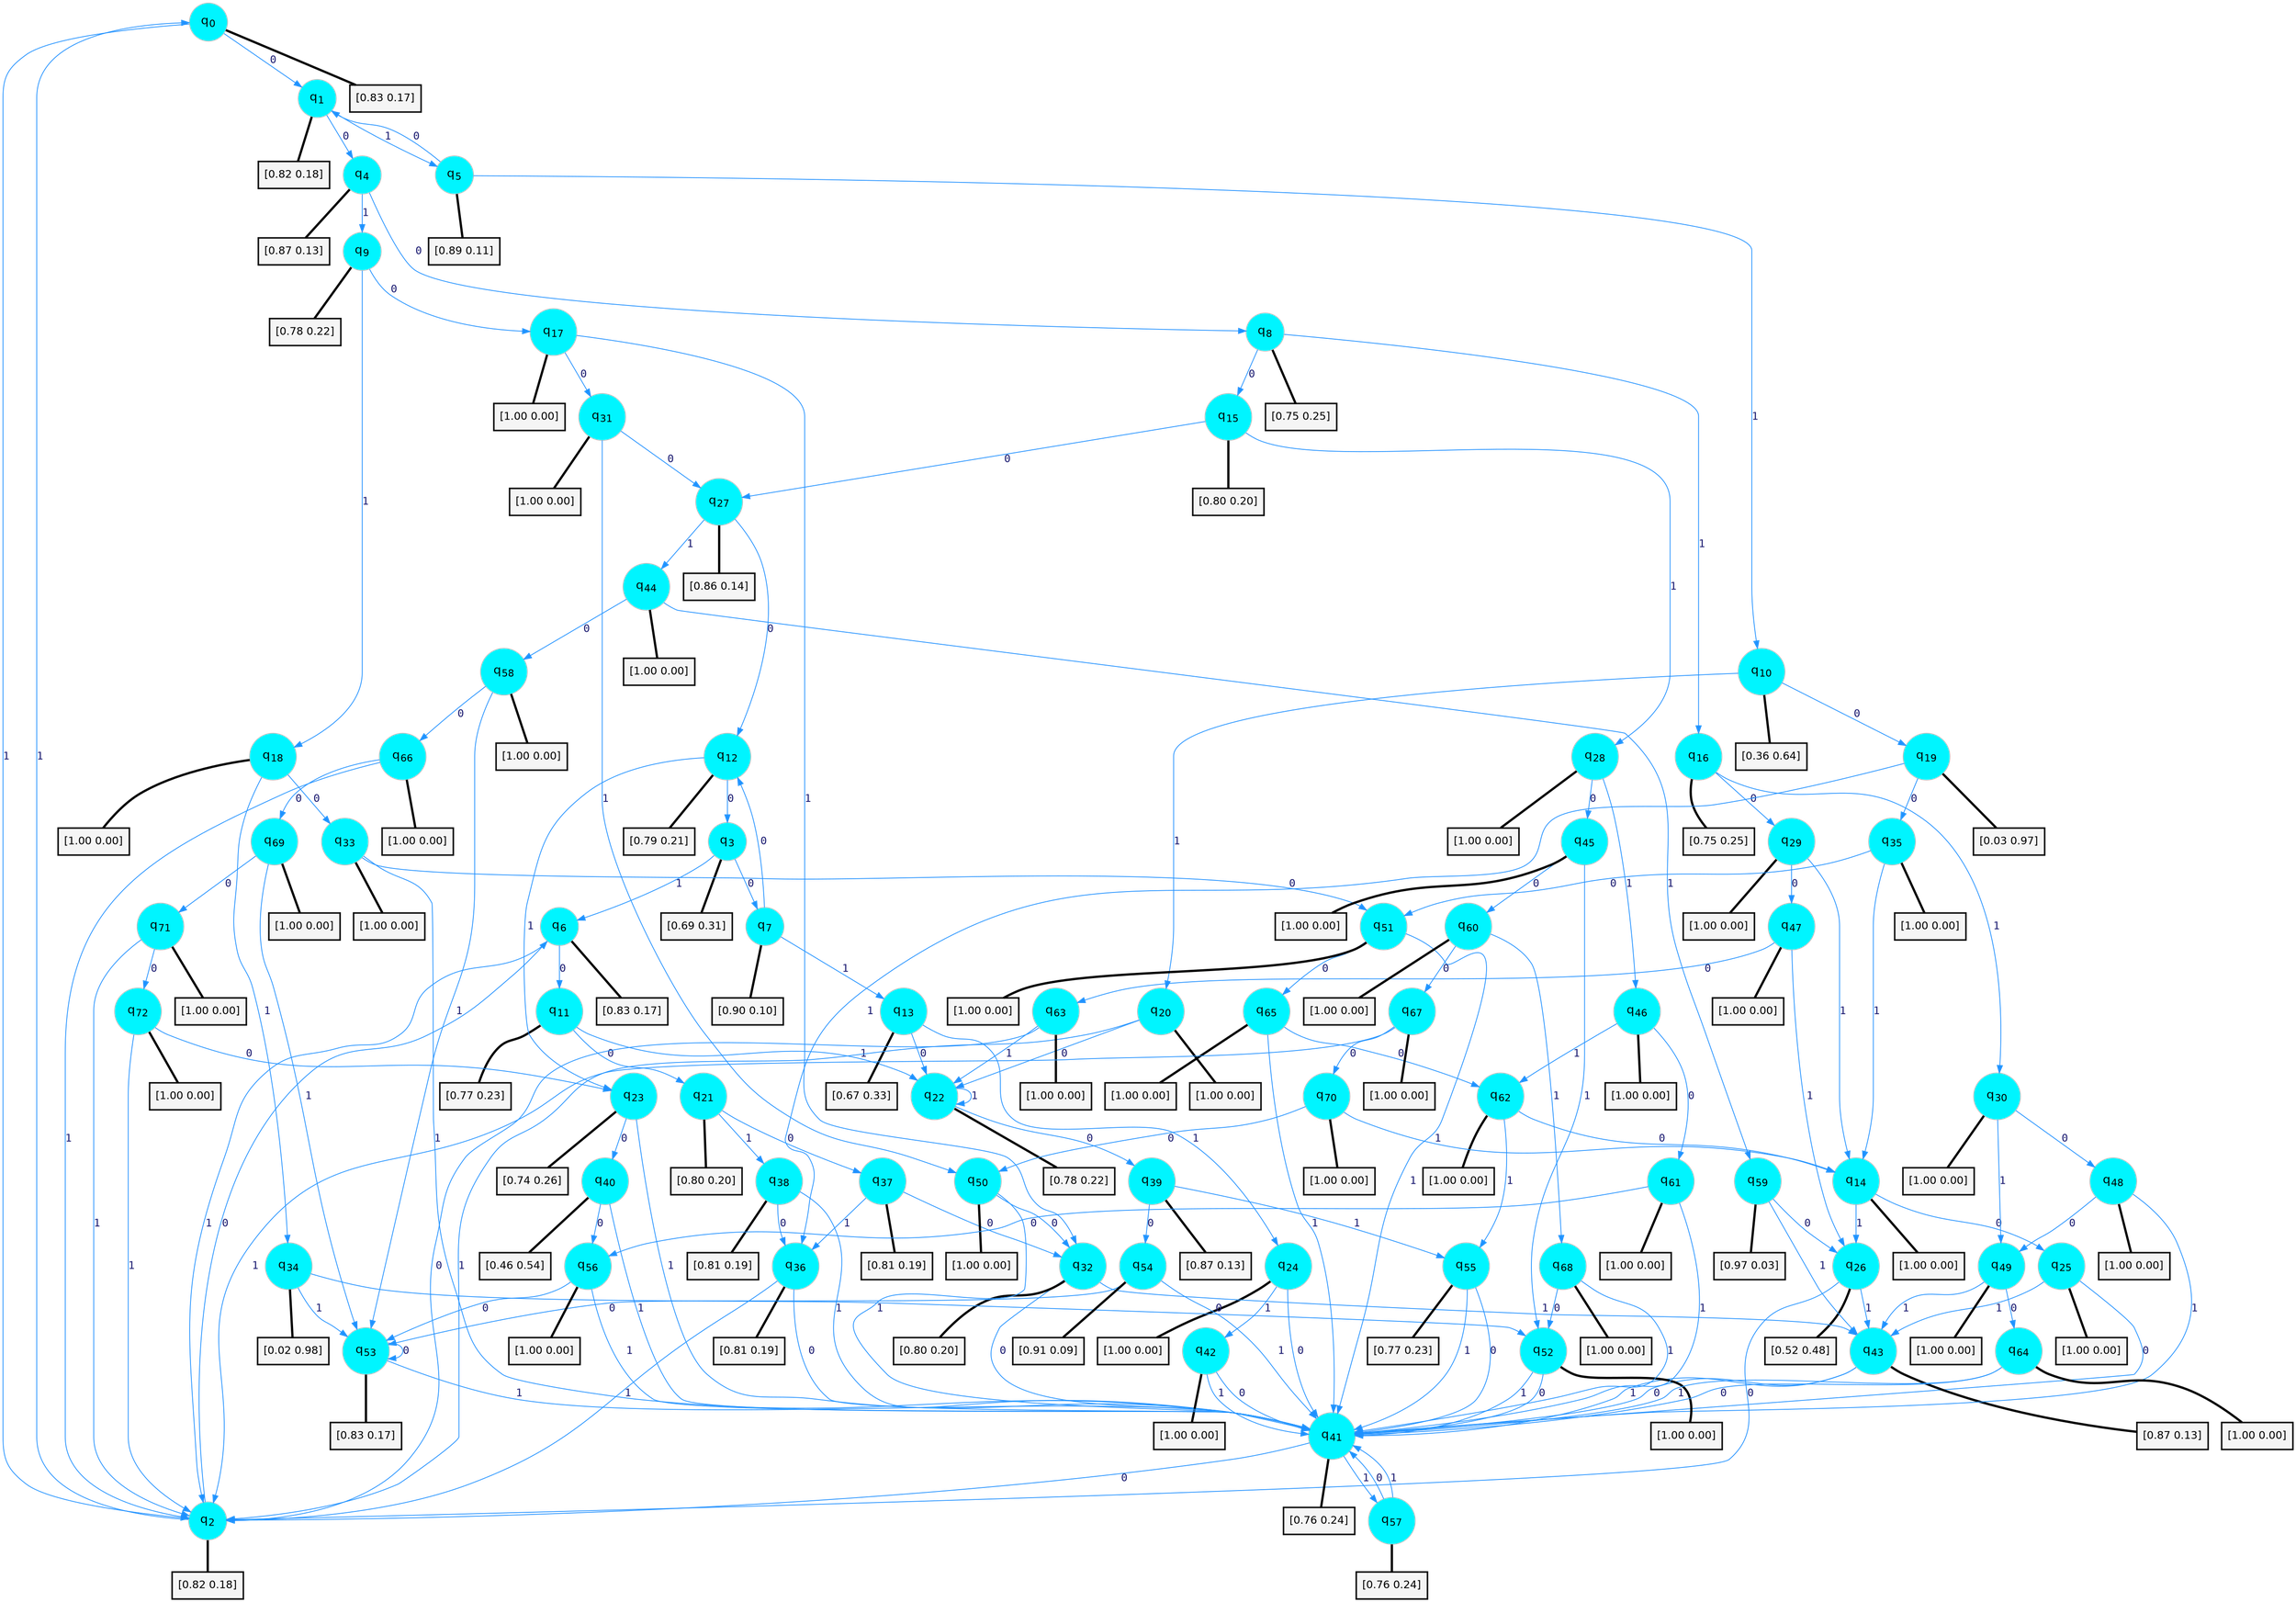 digraph G {
graph [
bgcolor=transparent, dpi=300, rankdir=TD, size="40,25"];
node [
color=gray, fillcolor=turquoise1, fontcolor=black, fontname=Helvetica, fontsize=16, fontweight=bold, shape=circle, style=filled];
edge [
arrowsize=1, color=dodgerblue1, fontcolor=midnightblue, fontname=courier, fontweight=bold, penwidth=1, style=solid, weight=20];
0[label=<q<SUB>0</SUB>>];
1[label=<q<SUB>1</SUB>>];
2[label=<q<SUB>2</SUB>>];
3[label=<q<SUB>3</SUB>>];
4[label=<q<SUB>4</SUB>>];
5[label=<q<SUB>5</SUB>>];
6[label=<q<SUB>6</SUB>>];
7[label=<q<SUB>7</SUB>>];
8[label=<q<SUB>8</SUB>>];
9[label=<q<SUB>9</SUB>>];
10[label=<q<SUB>10</SUB>>];
11[label=<q<SUB>11</SUB>>];
12[label=<q<SUB>12</SUB>>];
13[label=<q<SUB>13</SUB>>];
14[label=<q<SUB>14</SUB>>];
15[label=<q<SUB>15</SUB>>];
16[label=<q<SUB>16</SUB>>];
17[label=<q<SUB>17</SUB>>];
18[label=<q<SUB>18</SUB>>];
19[label=<q<SUB>19</SUB>>];
20[label=<q<SUB>20</SUB>>];
21[label=<q<SUB>21</SUB>>];
22[label=<q<SUB>22</SUB>>];
23[label=<q<SUB>23</SUB>>];
24[label=<q<SUB>24</SUB>>];
25[label=<q<SUB>25</SUB>>];
26[label=<q<SUB>26</SUB>>];
27[label=<q<SUB>27</SUB>>];
28[label=<q<SUB>28</SUB>>];
29[label=<q<SUB>29</SUB>>];
30[label=<q<SUB>30</SUB>>];
31[label=<q<SUB>31</SUB>>];
32[label=<q<SUB>32</SUB>>];
33[label=<q<SUB>33</SUB>>];
34[label=<q<SUB>34</SUB>>];
35[label=<q<SUB>35</SUB>>];
36[label=<q<SUB>36</SUB>>];
37[label=<q<SUB>37</SUB>>];
38[label=<q<SUB>38</SUB>>];
39[label=<q<SUB>39</SUB>>];
40[label=<q<SUB>40</SUB>>];
41[label=<q<SUB>41</SUB>>];
42[label=<q<SUB>42</SUB>>];
43[label=<q<SUB>43</SUB>>];
44[label=<q<SUB>44</SUB>>];
45[label=<q<SUB>45</SUB>>];
46[label=<q<SUB>46</SUB>>];
47[label=<q<SUB>47</SUB>>];
48[label=<q<SUB>48</SUB>>];
49[label=<q<SUB>49</SUB>>];
50[label=<q<SUB>50</SUB>>];
51[label=<q<SUB>51</SUB>>];
52[label=<q<SUB>52</SUB>>];
53[label=<q<SUB>53</SUB>>];
54[label=<q<SUB>54</SUB>>];
55[label=<q<SUB>55</SUB>>];
56[label=<q<SUB>56</SUB>>];
57[label=<q<SUB>57</SUB>>];
58[label=<q<SUB>58</SUB>>];
59[label=<q<SUB>59</SUB>>];
60[label=<q<SUB>60</SUB>>];
61[label=<q<SUB>61</SUB>>];
62[label=<q<SUB>62</SUB>>];
63[label=<q<SUB>63</SUB>>];
64[label=<q<SUB>64</SUB>>];
65[label=<q<SUB>65</SUB>>];
66[label=<q<SUB>66</SUB>>];
67[label=<q<SUB>67</SUB>>];
68[label=<q<SUB>68</SUB>>];
69[label=<q<SUB>69</SUB>>];
70[label=<q<SUB>70</SUB>>];
71[label=<q<SUB>71</SUB>>];
72[label=<q<SUB>72</SUB>>];
73[label="[0.83 0.17]", shape=box,fontcolor=black, fontname=Helvetica, fontsize=14, penwidth=2, fillcolor=whitesmoke,color=black];
74[label="[0.82 0.18]", shape=box,fontcolor=black, fontname=Helvetica, fontsize=14, penwidth=2, fillcolor=whitesmoke,color=black];
75[label="[0.82 0.18]", shape=box,fontcolor=black, fontname=Helvetica, fontsize=14, penwidth=2, fillcolor=whitesmoke,color=black];
76[label="[0.69 0.31]", shape=box,fontcolor=black, fontname=Helvetica, fontsize=14, penwidth=2, fillcolor=whitesmoke,color=black];
77[label="[0.87 0.13]", shape=box,fontcolor=black, fontname=Helvetica, fontsize=14, penwidth=2, fillcolor=whitesmoke,color=black];
78[label="[0.89 0.11]", shape=box,fontcolor=black, fontname=Helvetica, fontsize=14, penwidth=2, fillcolor=whitesmoke,color=black];
79[label="[0.83 0.17]", shape=box,fontcolor=black, fontname=Helvetica, fontsize=14, penwidth=2, fillcolor=whitesmoke,color=black];
80[label="[0.90 0.10]", shape=box,fontcolor=black, fontname=Helvetica, fontsize=14, penwidth=2, fillcolor=whitesmoke,color=black];
81[label="[0.75 0.25]", shape=box,fontcolor=black, fontname=Helvetica, fontsize=14, penwidth=2, fillcolor=whitesmoke,color=black];
82[label="[0.78 0.22]", shape=box,fontcolor=black, fontname=Helvetica, fontsize=14, penwidth=2, fillcolor=whitesmoke,color=black];
83[label="[0.36 0.64]", shape=box,fontcolor=black, fontname=Helvetica, fontsize=14, penwidth=2, fillcolor=whitesmoke,color=black];
84[label="[0.77 0.23]", shape=box,fontcolor=black, fontname=Helvetica, fontsize=14, penwidth=2, fillcolor=whitesmoke,color=black];
85[label="[0.79 0.21]", shape=box,fontcolor=black, fontname=Helvetica, fontsize=14, penwidth=2, fillcolor=whitesmoke,color=black];
86[label="[0.67 0.33]", shape=box,fontcolor=black, fontname=Helvetica, fontsize=14, penwidth=2, fillcolor=whitesmoke,color=black];
87[label="[1.00 0.00]", shape=box,fontcolor=black, fontname=Helvetica, fontsize=14, penwidth=2, fillcolor=whitesmoke,color=black];
88[label="[0.80 0.20]", shape=box,fontcolor=black, fontname=Helvetica, fontsize=14, penwidth=2, fillcolor=whitesmoke,color=black];
89[label="[0.75 0.25]", shape=box,fontcolor=black, fontname=Helvetica, fontsize=14, penwidth=2, fillcolor=whitesmoke,color=black];
90[label="[1.00 0.00]", shape=box,fontcolor=black, fontname=Helvetica, fontsize=14, penwidth=2, fillcolor=whitesmoke,color=black];
91[label="[1.00 0.00]", shape=box,fontcolor=black, fontname=Helvetica, fontsize=14, penwidth=2, fillcolor=whitesmoke,color=black];
92[label="[0.03 0.97]", shape=box,fontcolor=black, fontname=Helvetica, fontsize=14, penwidth=2, fillcolor=whitesmoke,color=black];
93[label="[1.00 0.00]", shape=box,fontcolor=black, fontname=Helvetica, fontsize=14, penwidth=2, fillcolor=whitesmoke,color=black];
94[label="[0.80 0.20]", shape=box,fontcolor=black, fontname=Helvetica, fontsize=14, penwidth=2, fillcolor=whitesmoke,color=black];
95[label="[0.78 0.22]", shape=box,fontcolor=black, fontname=Helvetica, fontsize=14, penwidth=2, fillcolor=whitesmoke,color=black];
96[label="[0.74 0.26]", shape=box,fontcolor=black, fontname=Helvetica, fontsize=14, penwidth=2, fillcolor=whitesmoke,color=black];
97[label="[1.00 0.00]", shape=box,fontcolor=black, fontname=Helvetica, fontsize=14, penwidth=2, fillcolor=whitesmoke,color=black];
98[label="[1.00 0.00]", shape=box,fontcolor=black, fontname=Helvetica, fontsize=14, penwidth=2, fillcolor=whitesmoke,color=black];
99[label="[0.52 0.48]", shape=box,fontcolor=black, fontname=Helvetica, fontsize=14, penwidth=2, fillcolor=whitesmoke,color=black];
100[label="[0.86 0.14]", shape=box,fontcolor=black, fontname=Helvetica, fontsize=14, penwidth=2, fillcolor=whitesmoke,color=black];
101[label="[1.00 0.00]", shape=box,fontcolor=black, fontname=Helvetica, fontsize=14, penwidth=2, fillcolor=whitesmoke,color=black];
102[label="[1.00 0.00]", shape=box,fontcolor=black, fontname=Helvetica, fontsize=14, penwidth=2, fillcolor=whitesmoke,color=black];
103[label="[1.00 0.00]", shape=box,fontcolor=black, fontname=Helvetica, fontsize=14, penwidth=2, fillcolor=whitesmoke,color=black];
104[label="[1.00 0.00]", shape=box,fontcolor=black, fontname=Helvetica, fontsize=14, penwidth=2, fillcolor=whitesmoke,color=black];
105[label="[0.80 0.20]", shape=box,fontcolor=black, fontname=Helvetica, fontsize=14, penwidth=2, fillcolor=whitesmoke,color=black];
106[label="[1.00 0.00]", shape=box,fontcolor=black, fontname=Helvetica, fontsize=14, penwidth=2, fillcolor=whitesmoke,color=black];
107[label="[0.02 0.98]", shape=box,fontcolor=black, fontname=Helvetica, fontsize=14, penwidth=2, fillcolor=whitesmoke,color=black];
108[label="[1.00 0.00]", shape=box,fontcolor=black, fontname=Helvetica, fontsize=14, penwidth=2, fillcolor=whitesmoke,color=black];
109[label="[0.81 0.19]", shape=box,fontcolor=black, fontname=Helvetica, fontsize=14, penwidth=2, fillcolor=whitesmoke,color=black];
110[label="[0.81 0.19]", shape=box,fontcolor=black, fontname=Helvetica, fontsize=14, penwidth=2, fillcolor=whitesmoke,color=black];
111[label="[0.81 0.19]", shape=box,fontcolor=black, fontname=Helvetica, fontsize=14, penwidth=2, fillcolor=whitesmoke,color=black];
112[label="[0.87 0.13]", shape=box,fontcolor=black, fontname=Helvetica, fontsize=14, penwidth=2, fillcolor=whitesmoke,color=black];
113[label="[0.46 0.54]", shape=box,fontcolor=black, fontname=Helvetica, fontsize=14, penwidth=2, fillcolor=whitesmoke,color=black];
114[label="[0.76 0.24]", shape=box,fontcolor=black, fontname=Helvetica, fontsize=14, penwidth=2, fillcolor=whitesmoke,color=black];
115[label="[1.00 0.00]", shape=box,fontcolor=black, fontname=Helvetica, fontsize=14, penwidth=2, fillcolor=whitesmoke,color=black];
116[label="[0.87 0.13]", shape=box,fontcolor=black, fontname=Helvetica, fontsize=14, penwidth=2, fillcolor=whitesmoke,color=black];
117[label="[1.00 0.00]", shape=box,fontcolor=black, fontname=Helvetica, fontsize=14, penwidth=2, fillcolor=whitesmoke,color=black];
118[label="[1.00 0.00]", shape=box,fontcolor=black, fontname=Helvetica, fontsize=14, penwidth=2, fillcolor=whitesmoke,color=black];
119[label="[1.00 0.00]", shape=box,fontcolor=black, fontname=Helvetica, fontsize=14, penwidth=2, fillcolor=whitesmoke,color=black];
120[label="[1.00 0.00]", shape=box,fontcolor=black, fontname=Helvetica, fontsize=14, penwidth=2, fillcolor=whitesmoke,color=black];
121[label="[1.00 0.00]", shape=box,fontcolor=black, fontname=Helvetica, fontsize=14, penwidth=2, fillcolor=whitesmoke,color=black];
122[label="[1.00 0.00]", shape=box,fontcolor=black, fontname=Helvetica, fontsize=14, penwidth=2, fillcolor=whitesmoke,color=black];
123[label="[1.00 0.00]", shape=box,fontcolor=black, fontname=Helvetica, fontsize=14, penwidth=2, fillcolor=whitesmoke,color=black];
124[label="[1.00 0.00]", shape=box,fontcolor=black, fontname=Helvetica, fontsize=14, penwidth=2, fillcolor=whitesmoke,color=black];
125[label="[1.00 0.00]", shape=box,fontcolor=black, fontname=Helvetica, fontsize=14, penwidth=2, fillcolor=whitesmoke,color=black];
126[label="[0.83 0.17]", shape=box,fontcolor=black, fontname=Helvetica, fontsize=14, penwidth=2, fillcolor=whitesmoke,color=black];
127[label="[0.91 0.09]", shape=box,fontcolor=black, fontname=Helvetica, fontsize=14, penwidth=2, fillcolor=whitesmoke,color=black];
128[label="[0.77 0.23]", shape=box,fontcolor=black, fontname=Helvetica, fontsize=14, penwidth=2, fillcolor=whitesmoke,color=black];
129[label="[1.00 0.00]", shape=box,fontcolor=black, fontname=Helvetica, fontsize=14, penwidth=2, fillcolor=whitesmoke,color=black];
130[label="[0.76 0.24]", shape=box,fontcolor=black, fontname=Helvetica, fontsize=14, penwidth=2, fillcolor=whitesmoke,color=black];
131[label="[1.00 0.00]", shape=box,fontcolor=black, fontname=Helvetica, fontsize=14, penwidth=2, fillcolor=whitesmoke,color=black];
132[label="[0.97 0.03]", shape=box,fontcolor=black, fontname=Helvetica, fontsize=14, penwidth=2, fillcolor=whitesmoke,color=black];
133[label="[1.00 0.00]", shape=box,fontcolor=black, fontname=Helvetica, fontsize=14, penwidth=2, fillcolor=whitesmoke,color=black];
134[label="[1.00 0.00]", shape=box,fontcolor=black, fontname=Helvetica, fontsize=14, penwidth=2, fillcolor=whitesmoke,color=black];
135[label="[1.00 0.00]", shape=box,fontcolor=black, fontname=Helvetica, fontsize=14, penwidth=2, fillcolor=whitesmoke,color=black];
136[label="[1.00 0.00]", shape=box,fontcolor=black, fontname=Helvetica, fontsize=14, penwidth=2, fillcolor=whitesmoke,color=black];
137[label="[1.00 0.00]", shape=box,fontcolor=black, fontname=Helvetica, fontsize=14, penwidth=2, fillcolor=whitesmoke,color=black];
138[label="[1.00 0.00]", shape=box,fontcolor=black, fontname=Helvetica, fontsize=14, penwidth=2, fillcolor=whitesmoke,color=black];
139[label="[1.00 0.00]", shape=box,fontcolor=black, fontname=Helvetica, fontsize=14, penwidth=2, fillcolor=whitesmoke,color=black];
140[label="[1.00 0.00]", shape=box,fontcolor=black, fontname=Helvetica, fontsize=14, penwidth=2, fillcolor=whitesmoke,color=black];
141[label="[1.00 0.00]", shape=box,fontcolor=black, fontname=Helvetica, fontsize=14, penwidth=2, fillcolor=whitesmoke,color=black];
142[label="[1.00 0.00]", shape=box,fontcolor=black, fontname=Helvetica, fontsize=14, penwidth=2, fillcolor=whitesmoke,color=black];
143[label="[1.00 0.00]", shape=box,fontcolor=black, fontname=Helvetica, fontsize=14, penwidth=2, fillcolor=whitesmoke,color=black];
144[label="[1.00 0.00]", shape=box,fontcolor=black, fontname=Helvetica, fontsize=14, penwidth=2, fillcolor=whitesmoke,color=black];
145[label="[1.00 0.00]", shape=box,fontcolor=black, fontname=Helvetica, fontsize=14, penwidth=2, fillcolor=whitesmoke,color=black];
0->1 [label=0];
0->2 [label=1];
0->73 [arrowhead=none, penwidth=3,color=black];
1->4 [label=0];
1->5 [label=1];
1->74 [arrowhead=none, penwidth=3,color=black];
2->6 [label=0];
2->0 [label=1];
2->75 [arrowhead=none, penwidth=3,color=black];
3->7 [label=0];
3->6 [label=1];
3->76 [arrowhead=none, penwidth=3,color=black];
4->8 [label=0];
4->9 [label=1];
4->77 [arrowhead=none, penwidth=3,color=black];
5->1 [label=0];
5->10 [label=1];
5->78 [arrowhead=none, penwidth=3,color=black];
6->11 [label=0];
6->2 [label=1];
6->79 [arrowhead=none, penwidth=3,color=black];
7->12 [label=0];
7->13 [label=1];
7->80 [arrowhead=none, penwidth=3,color=black];
8->15 [label=0];
8->16 [label=1];
8->81 [arrowhead=none, penwidth=3,color=black];
9->17 [label=0];
9->18 [label=1];
9->82 [arrowhead=none, penwidth=3,color=black];
10->19 [label=0];
10->20 [label=1];
10->83 [arrowhead=none, penwidth=3,color=black];
11->21 [label=0];
11->22 [label=1];
11->84 [arrowhead=none, penwidth=3,color=black];
12->3 [label=0];
12->23 [label=1];
12->85 [arrowhead=none, penwidth=3,color=black];
13->22 [label=0];
13->24 [label=1];
13->86 [arrowhead=none, penwidth=3,color=black];
14->25 [label=0];
14->26 [label=1];
14->87 [arrowhead=none, penwidth=3,color=black];
15->27 [label=0];
15->28 [label=1];
15->88 [arrowhead=none, penwidth=3,color=black];
16->29 [label=0];
16->30 [label=1];
16->89 [arrowhead=none, penwidth=3,color=black];
17->31 [label=0];
17->32 [label=1];
17->90 [arrowhead=none, penwidth=3,color=black];
18->33 [label=0];
18->34 [label=1];
18->91 [arrowhead=none, penwidth=3,color=black];
19->35 [label=0];
19->36 [label=1];
19->92 [arrowhead=none, penwidth=3,color=black];
20->22 [label=0];
20->2 [label=1];
20->93 [arrowhead=none, penwidth=3,color=black];
21->37 [label=0];
21->38 [label=1];
21->94 [arrowhead=none, penwidth=3,color=black];
22->39 [label=0];
22->22 [label=1];
22->95 [arrowhead=none, penwidth=3,color=black];
23->40 [label=0];
23->41 [label=1];
23->96 [arrowhead=none, penwidth=3,color=black];
24->41 [label=0];
24->42 [label=1];
24->97 [arrowhead=none, penwidth=3,color=black];
25->41 [label=0];
25->43 [label=1];
25->98 [arrowhead=none, penwidth=3,color=black];
26->2 [label=0];
26->43 [label=1];
26->99 [arrowhead=none, penwidth=3,color=black];
27->12 [label=0];
27->44 [label=1];
27->100 [arrowhead=none, penwidth=3,color=black];
28->45 [label=0];
28->46 [label=1];
28->101 [arrowhead=none, penwidth=3,color=black];
29->47 [label=0];
29->14 [label=1];
29->102 [arrowhead=none, penwidth=3,color=black];
30->48 [label=0];
30->49 [label=1];
30->103 [arrowhead=none, penwidth=3,color=black];
31->27 [label=0];
31->50 [label=1];
31->104 [arrowhead=none, penwidth=3,color=black];
32->41 [label=0];
32->43 [label=1];
32->105 [arrowhead=none, penwidth=3,color=black];
33->51 [label=0];
33->41 [label=1];
33->106 [arrowhead=none, penwidth=3,color=black];
34->52 [label=0];
34->53 [label=1];
34->107 [arrowhead=none, penwidth=3,color=black];
35->51 [label=0];
35->14 [label=1];
35->108 [arrowhead=none, penwidth=3,color=black];
36->41 [label=0];
36->2 [label=1];
36->109 [arrowhead=none, penwidth=3,color=black];
37->32 [label=0];
37->36 [label=1];
37->110 [arrowhead=none, penwidth=3,color=black];
38->36 [label=0];
38->41 [label=1];
38->111 [arrowhead=none, penwidth=3,color=black];
39->54 [label=0];
39->55 [label=1];
39->112 [arrowhead=none, penwidth=3,color=black];
40->56 [label=0];
40->41 [label=1];
40->113 [arrowhead=none, penwidth=3,color=black];
41->2 [label=0];
41->57 [label=1];
41->114 [arrowhead=none, penwidth=3,color=black];
42->41 [label=0];
42->41 [label=1];
42->115 [arrowhead=none, penwidth=3,color=black];
43->41 [label=0];
43->41 [label=1];
43->116 [arrowhead=none, penwidth=3,color=black];
44->58 [label=0];
44->59 [label=1];
44->117 [arrowhead=none, penwidth=3,color=black];
45->60 [label=0];
45->52 [label=1];
45->118 [arrowhead=none, penwidth=3,color=black];
46->61 [label=0];
46->62 [label=1];
46->119 [arrowhead=none, penwidth=3,color=black];
47->63 [label=0];
47->26 [label=1];
47->120 [arrowhead=none, penwidth=3,color=black];
48->49 [label=0];
48->41 [label=1];
48->121 [arrowhead=none, penwidth=3,color=black];
49->64 [label=0];
49->43 [label=1];
49->122 [arrowhead=none, penwidth=3,color=black];
50->32 [label=0];
50->41 [label=1];
50->123 [arrowhead=none, penwidth=3,color=black];
51->65 [label=0];
51->41 [label=1];
51->124 [arrowhead=none, penwidth=3,color=black];
52->41 [label=0];
52->41 [label=1];
52->125 [arrowhead=none, penwidth=3,color=black];
53->53 [label=0];
53->41 [label=1];
53->126 [arrowhead=none, penwidth=3,color=black];
54->53 [label=0];
54->41 [label=1];
54->127 [arrowhead=none, penwidth=3,color=black];
55->41 [label=0];
55->41 [label=1];
55->128 [arrowhead=none, penwidth=3,color=black];
56->53 [label=0];
56->41 [label=1];
56->129 [arrowhead=none, penwidth=3,color=black];
57->41 [label=0];
57->41 [label=1];
57->130 [arrowhead=none, penwidth=3,color=black];
58->66 [label=0];
58->53 [label=1];
58->131 [arrowhead=none, penwidth=3,color=black];
59->26 [label=0];
59->43 [label=1];
59->132 [arrowhead=none, penwidth=3,color=black];
60->67 [label=0];
60->68 [label=1];
60->133 [arrowhead=none, penwidth=3,color=black];
61->56 [label=0];
61->41 [label=1];
61->134 [arrowhead=none, penwidth=3,color=black];
62->14 [label=0];
62->55 [label=1];
62->135 [arrowhead=none, penwidth=3,color=black];
63->2 [label=0];
63->22 [label=1];
63->136 [arrowhead=none, penwidth=3,color=black];
64->41 [label=0];
64->41 [label=1];
64->137 [arrowhead=none, penwidth=3,color=black];
65->62 [label=0];
65->41 [label=1];
65->138 [arrowhead=none, penwidth=3,color=black];
66->69 [label=0];
66->2 [label=1];
66->139 [arrowhead=none, penwidth=3,color=black];
67->70 [label=0];
67->2 [label=1];
67->140 [arrowhead=none, penwidth=3,color=black];
68->52 [label=0];
68->41 [label=1];
68->141 [arrowhead=none, penwidth=3,color=black];
69->71 [label=0];
69->53 [label=1];
69->142 [arrowhead=none, penwidth=3,color=black];
70->50 [label=0];
70->14 [label=1];
70->143 [arrowhead=none, penwidth=3,color=black];
71->72 [label=0];
71->2 [label=1];
71->144 [arrowhead=none, penwidth=3,color=black];
72->23 [label=0];
72->2 [label=1];
72->145 [arrowhead=none, penwidth=3,color=black];
}
